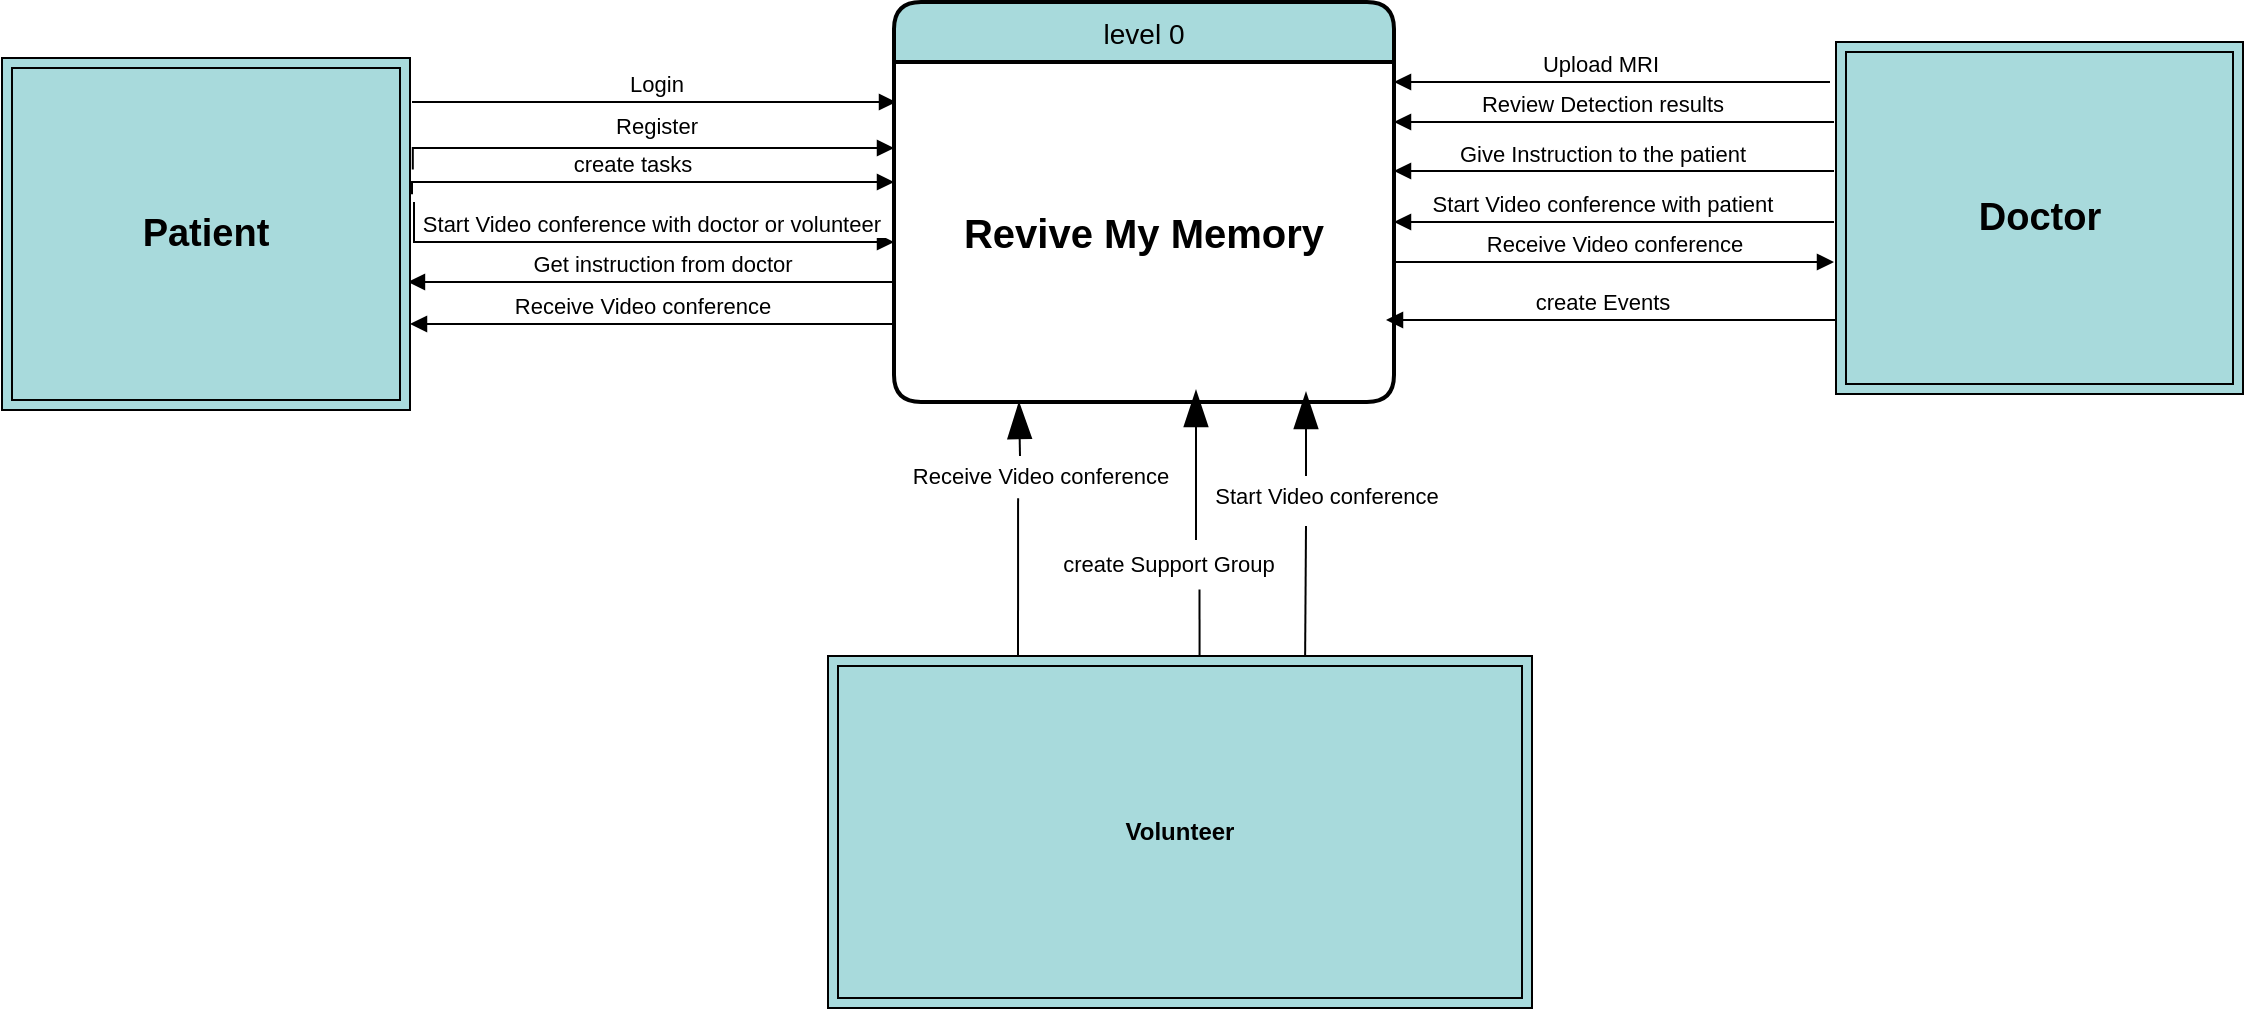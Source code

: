 <mxfile version="20.8.20" type="github"><diagram name="Page-1" id="Nm8yuMhBYfq0i2Mw79TL"><mxGraphModel dx="1147" dy="626" grid="0" gridSize="10" guides="1" tooltips="1" connect="1" arrows="1" fold="1" page="1" pageScale="1" pageWidth="1169" pageHeight="827" math="0" shadow="0"><root><mxCell id="0"/><mxCell id="1" parent="0"/><mxCell id="0MXYeQxeOqarbMMUeMcZ-1" value="level 0" style="swimlane;childLayout=stackLayout;horizontal=1;startSize=30;horizontalStack=0;rounded=1;fontSize=14;fontStyle=0;strokeWidth=2;resizeParent=0;resizeLast=1;shadow=0;dashed=0;align=center;fillColor=#A8DADC;" parent="1" vertex="1"><mxGeometry x="470" y="190" width="250" height="200" as="geometry"/></mxCell><mxCell id="0MXYeQxeOqarbMMUeMcZ-9" value="&lt;b&gt;&lt;font style=&quot;font-size: 20px;&quot;&gt;Revive My Memory&lt;/font&gt;&lt;/b&gt;" style="text;strokeColor=none;align=center;fillColor=none;html=1;verticalAlign=middle;whiteSpace=wrap;rounded=0;" parent="0MXYeQxeOqarbMMUeMcZ-1" vertex="1"><mxGeometry y="30" width="250" height="170" as="geometry"/></mxCell><mxCell id="0MXYeQxeOqarbMMUeMcZ-15" value="Login" style="html=1;verticalAlign=bottom;endArrow=block;edgeStyle=elbowEdgeStyle;elbow=vertical;curved=0;rounded=0;startArrow=none;entryX=0.004;entryY=0.121;entryDx=0;entryDy=0;entryPerimeter=0;" parent="1" target="0MXYeQxeOqarbMMUeMcZ-9" edge="1"><mxGeometry width="80" relative="1" as="geometry"><mxPoint x="229" y="240" as="sourcePoint"/><mxPoint x="440" y="230" as="targetPoint"/><Array as="points"><mxPoint x="380" y="240"/><mxPoint x="340" y="230"/><mxPoint x="400" y="260"/><mxPoint x="290" y="280"/></Array><mxPoint as="offset"/></mxGeometry></mxCell><mxCell id="0MXYeQxeOqarbMMUeMcZ-18" value="Register" style="html=1;verticalAlign=bottom;endArrow=block;edgeStyle=elbowEdgeStyle;elbow=vertical;curved=0;rounded=0;startArrow=none;exitX=1.002;exitY=0.338;exitDx=0;exitDy=0;entryX=0;entryY=0.25;entryDx=0;entryDy=0;exitPerimeter=0;" parent="1" target="0MXYeQxeOqarbMMUeMcZ-9" edge="1"><mxGeometry x="0.049" y="3" width="80" relative="1" as="geometry"><mxPoint x="229.4" y="273.7" as="sourcePoint"/><mxPoint x="470" y="250" as="targetPoint"/><Array as="points"><mxPoint x="330" y="263"/><mxPoint x="260" y="253"/><mxPoint x="250" y="260"/><mxPoint x="290" y="253"/><mxPoint x="290" y="260"/><mxPoint x="370" y="260"/><mxPoint x="330" y="250"/><mxPoint x="400" y="280"/><mxPoint x="290" y="300"/></Array><mxPoint y="1" as="offset"/></mxGeometry></mxCell><mxCell id="0MXYeQxeOqarbMMUeMcZ-20" value="create tasks" style="html=1;verticalAlign=bottom;endArrow=block;edgeStyle=elbowEdgeStyle;elbow=vertical;curved=0;rounded=0;startArrow=none;exitX=1;exitY=0.421;exitDx=0;exitDy=0;exitPerimeter=0;" parent="1" edge="1"><mxGeometry x="-0.06" width="80" relative="1" as="geometry"><mxPoint x="229" y="286.15" as="sourcePoint"/><mxPoint x="470" y="280" as="targetPoint"/><Array as="points"><mxPoint x="340" y="280"/><mxPoint x="400" y="270"/><mxPoint x="240" y="280"/><mxPoint x="400" y="320"/><mxPoint x="290" y="340"/></Array><mxPoint as="offset"/></mxGeometry></mxCell><mxCell id="0MXYeQxeOqarbMMUeMcZ-21" value="Start Video&amp;nbsp;conference with doctor or&amp;nbsp;volunteer&amp;nbsp;" style="html=1;verticalAlign=bottom;endArrow=block;edgeStyle=elbowEdgeStyle;elbow=vertical;curved=0;rounded=0;startArrow=none;" parent="1" edge="1"><mxGeometry x="0.077" width="80" relative="1" as="geometry"><mxPoint x="230" y="290" as="sourcePoint"/><mxPoint x="470" y="310" as="targetPoint"/><Array as="points"><mxPoint x="330" y="310"/><mxPoint x="400" y="330"/><mxPoint x="290" y="350"/></Array><mxPoint as="offset"/></mxGeometry></mxCell><mxCell id="0MXYeQxeOqarbMMUeMcZ-23" value="Upload MRI" style="html=1;verticalAlign=bottom;endArrow=block;edgeStyle=elbowEdgeStyle;elbow=vertical;curved=0;rounded=0;startArrow=none;" parent="1" target="0MXYeQxeOqarbMMUeMcZ-9" edge="1"><mxGeometry x="0.053" width="80" relative="1" as="geometry"><mxPoint x="938" y="230" as="sourcePoint"/><mxPoint x="960" y="290" as="targetPoint"/><Array as="points"><mxPoint x="860" y="230"/><mxPoint x="810" y="290"/><mxPoint x="880" y="310"/><mxPoint x="770" y="330"/></Array><mxPoint as="offset"/></mxGeometry></mxCell><mxCell id="0MXYeQxeOqarbMMUeMcZ-24" value="Get instruction from doctor" style="html=1;verticalAlign=bottom;endArrow=block;edgeStyle=elbowEdgeStyle;elbow=vertical;curved=0;rounded=0;startArrow=none;exitX=0;exitY=0.5;exitDx=0;exitDy=0;entryX=0.995;entryY=0.632;entryDx=0;entryDy=0;entryPerimeter=0;" parent="1" source="0MXYeQxeOqarbMMUeMcZ-9" edge="1" target="ebdVjya2JHvsOeHQLmHW-1"><mxGeometry x="0.053" width="80" relative="1" as="geometry"><mxPoint x="470" y="320" as="sourcePoint"/><mxPoint x="261" y="327" as="targetPoint"/><Array as="points"><mxPoint x="400" y="330"/><mxPoint x="392" y="320"/><mxPoint x="342" y="380"/><mxPoint x="412" y="400"/><mxPoint x="302" y="420"/></Array><mxPoint as="offset"/></mxGeometry></mxCell><mxCell id="0MXYeQxeOqarbMMUeMcZ-25" value="Review Detection results" style="html=1;verticalAlign=bottom;endArrow=block;edgeStyle=elbowEdgeStyle;elbow=vertical;curved=0;rounded=0;startArrow=none;" parent="1" edge="1"><mxGeometry x="0.053" width="80" relative="1" as="geometry"><mxPoint x="940" y="250" as="sourcePoint"/><mxPoint x="720" y="250" as="targetPoint"/><Array as="points"><mxPoint x="862" y="250"/><mxPoint x="812" y="310"/><mxPoint x="882" y="330"/><mxPoint x="772" y="350"/></Array><mxPoint as="offset"/></mxGeometry></mxCell><mxCell id="0MXYeQxeOqarbMMUeMcZ-27" value="Give Instruction to the patient" style="html=1;verticalAlign=bottom;endArrow=block;edgeStyle=elbowEdgeStyle;elbow=vertical;curved=0;rounded=0;startArrow=none;" parent="1" edge="1"><mxGeometry x="0.053" width="80" relative="1" as="geometry"><mxPoint x="940" y="274.5" as="sourcePoint"/><mxPoint x="720" y="274.5" as="targetPoint"/><Array as="points"><mxPoint x="862" y="274.5"/><mxPoint x="812" y="334.5"/><mxPoint x="882" y="354.5"/><mxPoint x="772" y="374.5"/></Array><mxPoint as="offset"/></mxGeometry></mxCell><mxCell id="0MXYeQxeOqarbMMUeMcZ-29" value="Receive&amp;nbsp;Video conference" style="html=1;verticalAlign=bottom;endArrow=block;edgeStyle=elbowEdgeStyle;elbow=vertical;curved=0;rounded=0;startArrow=none;" parent="1" edge="1"><mxGeometry x="0.004" width="80" relative="1" as="geometry"><mxPoint x="719" y="320" as="sourcePoint"/><mxPoint x="940" y="320" as="targetPoint"/><Array as="points"><mxPoint x="870" y="320"/><mxPoint x="830" y="310"/><mxPoint x="852" y="470"/><mxPoint x="802" y="530"/><mxPoint x="872" y="550"/><mxPoint x="762" y="570"/></Array><mxPoint as="offset"/></mxGeometry></mxCell><mxCell id="0MXYeQxeOqarbMMUeMcZ-31" value="Start Video conference with patient" style="html=1;verticalAlign=bottom;endArrow=block;edgeStyle=elbowEdgeStyle;elbow=vertical;curved=0;rounded=0;startArrow=none;" parent="1" edge="1"><mxGeometry x="0.053" width="80" relative="1" as="geometry"><mxPoint x="940" y="300" as="sourcePoint"/><mxPoint x="720" y="300" as="targetPoint"/><Array as="points"><mxPoint x="862" y="300"/><mxPoint x="812" y="360"/><mxPoint x="882" y="380"/><mxPoint x="772" y="400"/></Array><mxPoint as="offset"/></mxGeometry></mxCell><mxCell id="0MXYeQxeOqarbMMUeMcZ-33" value="Receive&amp;nbsp;Video conference" style="html=1;verticalAlign=bottom;endArrow=block;edgeStyle=elbowEdgeStyle;elbow=vertical;curved=0;rounded=0;startArrow=none;exitX=0;exitY=0.75;exitDx=0;exitDy=0;entryX=1;entryY=0.756;entryDx=0;entryDy=0;entryPerimeter=0;" parent="1" source="0MXYeQxeOqarbMMUeMcZ-9" target="ebdVjya2JHvsOeHQLmHW-1" edge="1"><mxGeometry x="0.053" width="80" relative="1" as="geometry"><mxPoint x="460" y="350" as="sourcePoint"/><mxPoint x="223" y="351" as="targetPoint"/><Array as="points"><mxPoint x="340" y="351"/><mxPoint x="382" y="365"/><mxPoint x="332" y="425"/><mxPoint x="402" y="445"/><mxPoint x="292" y="465"/></Array><mxPoint as="offset"/></mxGeometry></mxCell><mxCell id="0MXYeQxeOqarbMMUeMcZ-37" value="" style="endArrow=blockThin;endSize=16;endFill=1;html=1;rounded=0;fontSize=11;startArrow=none;entryX=0.25;entryY=1;entryDx=0;entryDy=0;" parent="1" target="0MXYeQxeOqarbMMUeMcZ-9" edge="1"><mxGeometry x="-1" y="212" width="160" relative="1" as="geometry"><mxPoint x="533" y="417" as="sourcePoint"/><mxPoint x="600" y="390" as="targetPoint"/><Array as="points"/><mxPoint x="-70" y="12" as="offset"/></mxGeometry></mxCell><mxCell id="0MXYeQxeOqarbMMUeMcZ-38" value="" style="endArrow=none;endSize=16;endFill=1;html=1;rounded=0;fontSize=11;entryX=0.425;entryY=0.967;entryDx=0;entryDy=0;entryPerimeter=0;" parent="1" target="0MXYeQxeOqarbMMUeMcZ-36" edge="1"><mxGeometry x="-1" y="212" width="160" relative="1" as="geometry"><mxPoint x="532" y="519" as="sourcePoint"/><mxPoint x="603" y="391" as="targetPoint"/><Array as="points"/><mxPoint x="-70" y="12" as="offset"/></mxGeometry></mxCell><mxCell id="0MXYeQxeOqarbMMUeMcZ-36" value="Receive Video conference" style="text;html=1;align=center;verticalAlign=middle;resizable=0;points=[];autosize=1;strokeColor=none;fillColor=none;fontSize=11;" parent="1" vertex="1"><mxGeometry x="470" y="414" width="146" height="25" as="geometry"/></mxCell><mxCell id="0MXYeQxeOqarbMMUeMcZ-40" value="" style="endArrow=blockThin;endSize=16;endFill=1;html=1;rounded=0;fontSize=11;startArrow=none;entryX=0.25;entryY=1;entryDx=0;entryDy=0;" parent="1" edge="1"><mxGeometry x="-1" y="212" width="160" relative="1" as="geometry"><mxPoint x="676" y="427" as="sourcePoint"/><mxPoint x="676" y="385" as="targetPoint"/><Array as="points"/><mxPoint x="-70" y="12" as="offset"/></mxGeometry></mxCell><mxCell id="0MXYeQxeOqarbMMUeMcZ-41" value="" style="endArrow=none;endSize=16;endFill=1;html=1;rounded=0;fontSize=11;exitX=0.722;exitY=0.008;exitDx=0;exitDy=0;exitPerimeter=0;" parent="1" edge="1"><mxGeometry x="-1" y="212" width="160" relative="1" as="geometry"><mxPoint x="675.534" y="521.344" as="sourcePoint"/><mxPoint x="676" y="452" as="targetPoint"/><Array as="points"/><mxPoint x="-70" y="12" as="offset"/></mxGeometry></mxCell><mxCell id="0MXYeQxeOqarbMMUeMcZ-42" value="create Events" style="html=1;verticalAlign=bottom;endArrow=block;edgeStyle=elbowEdgeStyle;elbow=vertical;curved=0;rounded=0;startArrow=none;exitX=0.008;exitY=0.783;exitDx=0;exitDy=0;exitPerimeter=0;" parent="1" edge="1" source="ebdVjya2JHvsOeHQLmHW-3"><mxGeometry x="0.053" width="80" relative="1" as="geometry"><mxPoint x="936" y="349" as="sourcePoint"/><mxPoint x="716" y="349" as="targetPoint"/><Array as="points"><mxPoint x="858" y="349"/><mxPoint x="808" y="409"/><mxPoint x="878" y="429"/><mxPoint x="768" y="449"/></Array><mxPoint as="offset"/></mxGeometry></mxCell><mxCell id="0MXYeQxeOqarbMMUeMcZ-39" value="Start Video conference" style="text;html=1;align=center;verticalAlign=middle;resizable=0;points=[];autosize=1;strokeColor=none;fillColor=none;fontSize=11;" parent="1" vertex="1"><mxGeometry x="621" y="424" width="130" height="25" as="geometry"/></mxCell><mxCell id="0MXYeQxeOqarbMMUeMcZ-46" value="" style="endArrow=blockThin;endSize=16;endFill=1;html=1;rounded=0;fontSize=11;startArrow=none;entryX=0.25;entryY=1;entryDx=0;entryDy=0;" parent="1" edge="1"><mxGeometry x="-1" y="212" width="160" relative="1" as="geometry"><mxPoint x="621" y="459" as="sourcePoint"/><mxPoint x="621" y="384" as="targetPoint"/><Array as="points"/><mxPoint x="-70" y="12" as="offset"/></mxGeometry></mxCell><mxCell id="0MXYeQxeOqarbMMUeMcZ-47" value="create Support Group" style="text;html=1;align=center;verticalAlign=middle;resizable=0;points=[];autosize=1;strokeColor=none;fillColor=none;fontSize=11;" parent="1" vertex="1"><mxGeometry x="545" y="458" width="124" height="25" as="geometry"/></mxCell><mxCell id="0MXYeQxeOqarbMMUeMcZ-50" value="" style="endArrow=none;endSize=16;endFill=1;html=1;rounded=0;fontSize=11;entryX=0.627;entryY=1.032;entryDx=0;entryDy=0;entryPerimeter=0;exitX=0.57;exitY=0.006;exitDx=0;exitDy=0;exitPerimeter=0;" parent="1" target="0MXYeQxeOqarbMMUeMcZ-47" edge="1"><mxGeometry x="-1" y="212" width="160" relative="1" as="geometry"><mxPoint x="622.79" y="521.008" as="sourcePoint"/><mxPoint x="616" y="447" as="targetPoint"/><Array as="points"/><mxPoint x="-70" y="12" as="offset"/></mxGeometry></mxCell><mxCell id="ebdVjya2JHvsOeHQLmHW-1" value="&lt;b&gt;&lt;font style=&quot;font-size: 19px;&quot;&gt;Patient&lt;/font&gt;&lt;/b&gt;" style="shape=ext;margin=3;double=1;whiteSpace=wrap;html=1;align=center;fillColor=#A8DADC;" vertex="1" parent="1"><mxGeometry x="24" y="218" width="204" height="176" as="geometry"/></mxCell><mxCell id="ebdVjya2JHvsOeHQLmHW-2" value="&lt;b&gt;Volunteer&lt;/b&gt;" style="shape=ext;margin=3;double=1;whiteSpace=wrap;html=1;align=center;fillColor=#A8DADC;" vertex="1" parent="1"><mxGeometry x="437" y="517" width="352" height="176" as="geometry"/></mxCell><mxCell id="ebdVjya2JHvsOeHQLmHW-3" value="&lt;b&gt;&lt;font style=&quot;font-size: 19px;&quot;&gt;Doctor&lt;/font&gt;&lt;/b&gt;" style="shape=ext;margin=3;double=1;whiteSpace=wrap;html=1;align=center;fillColor=#A8DADC;" vertex="1" parent="1"><mxGeometry x="941" y="210" width="203.5" height="176" as="geometry"/></mxCell></root></mxGraphModel></diagram></mxfile>